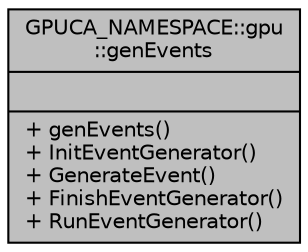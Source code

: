 digraph "GPUCA_NAMESPACE::gpu::genEvents"
{
 // INTERACTIVE_SVG=YES
  bgcolor="transparent";
  edge [fontname="Helvetica",fontsize="10",labelfontname="Helvetica",labelfontsize="10"];
  node [fontname="Helvetica",fontsize="10",shape=record];
  Node1 [label="{GPUCA_NAMESPACE::gpu\l::genEvents\n||+ genEvents()\l+ InitEventGenerator()\l+ GenerateEvent()\l+ FinishEventGenerator()\l+ RunEventGenerator()\l}",height=0.2,width=0.4,color="black", fillcolor="grey75", style="filled", fontcolor="black"];
}
